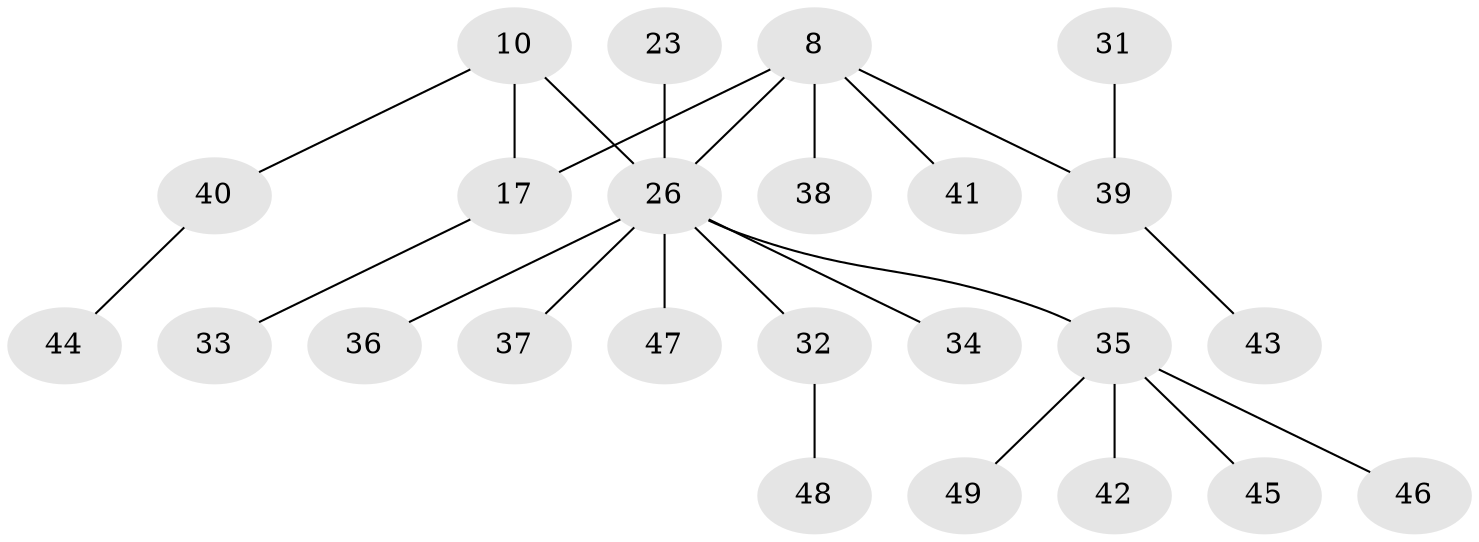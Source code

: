 // original degree distribution, {3: 0.10204081632653061, 7: 0.02040816326530612, 4: 0.10204081632653061, 5: 0.04081632653061224, 8: 0.04081632653061224, 6: 0.02040816326530612, 1: 0.4897959183673469, 2: 0.1836734693877551}
// Generated by graph-tools (version 1.1) at 2025/55/03/09/25 04:55:54]
// undirected, 24 vertices, 24 edges
graph export_dot {
graph [start="1"]
  node [color=gray90,style=filled];
  8 [super="+6"];
  10 [super="+4"];
  17 [super="+9"];
  23;
  26 [super="+2+20+7"];
  31;
  32 [super="+24"];
  33;
  34 [super="+30"];
  35 [super="+11+13+28"];
  36;
  37;
  38 [super="+16+22"];
  39 [super="+18"];
  40 [super="+27"];
  41 [super="+21"];
  42;
  43 [super="+29"];
  44;
  45;
  46;
  47;
  48;
  49;
  8 -- 17 [weight=3];
  8 -- 39 [weight=3];
  8 -- 26 [weight=3];
  8 -- 38;
  8 -- 41;
  10 -- 17 [weight=2];
  10 -- 26 [weight=3];
  10 -- 40;
  17 -- 33;
  23 -- 26;
  26 -- 37;
  26 -- 47;
  26 -- 36;
  26 -- 35;
  26 -- 32;
  26 -- 34;
  31 -- 39;
  32 -- 48;
  35 -- 42;
  35 -- 45;
  35 -- 46;
  35 -- 49;
  39 -- 43;
  40 -- 44;
}
